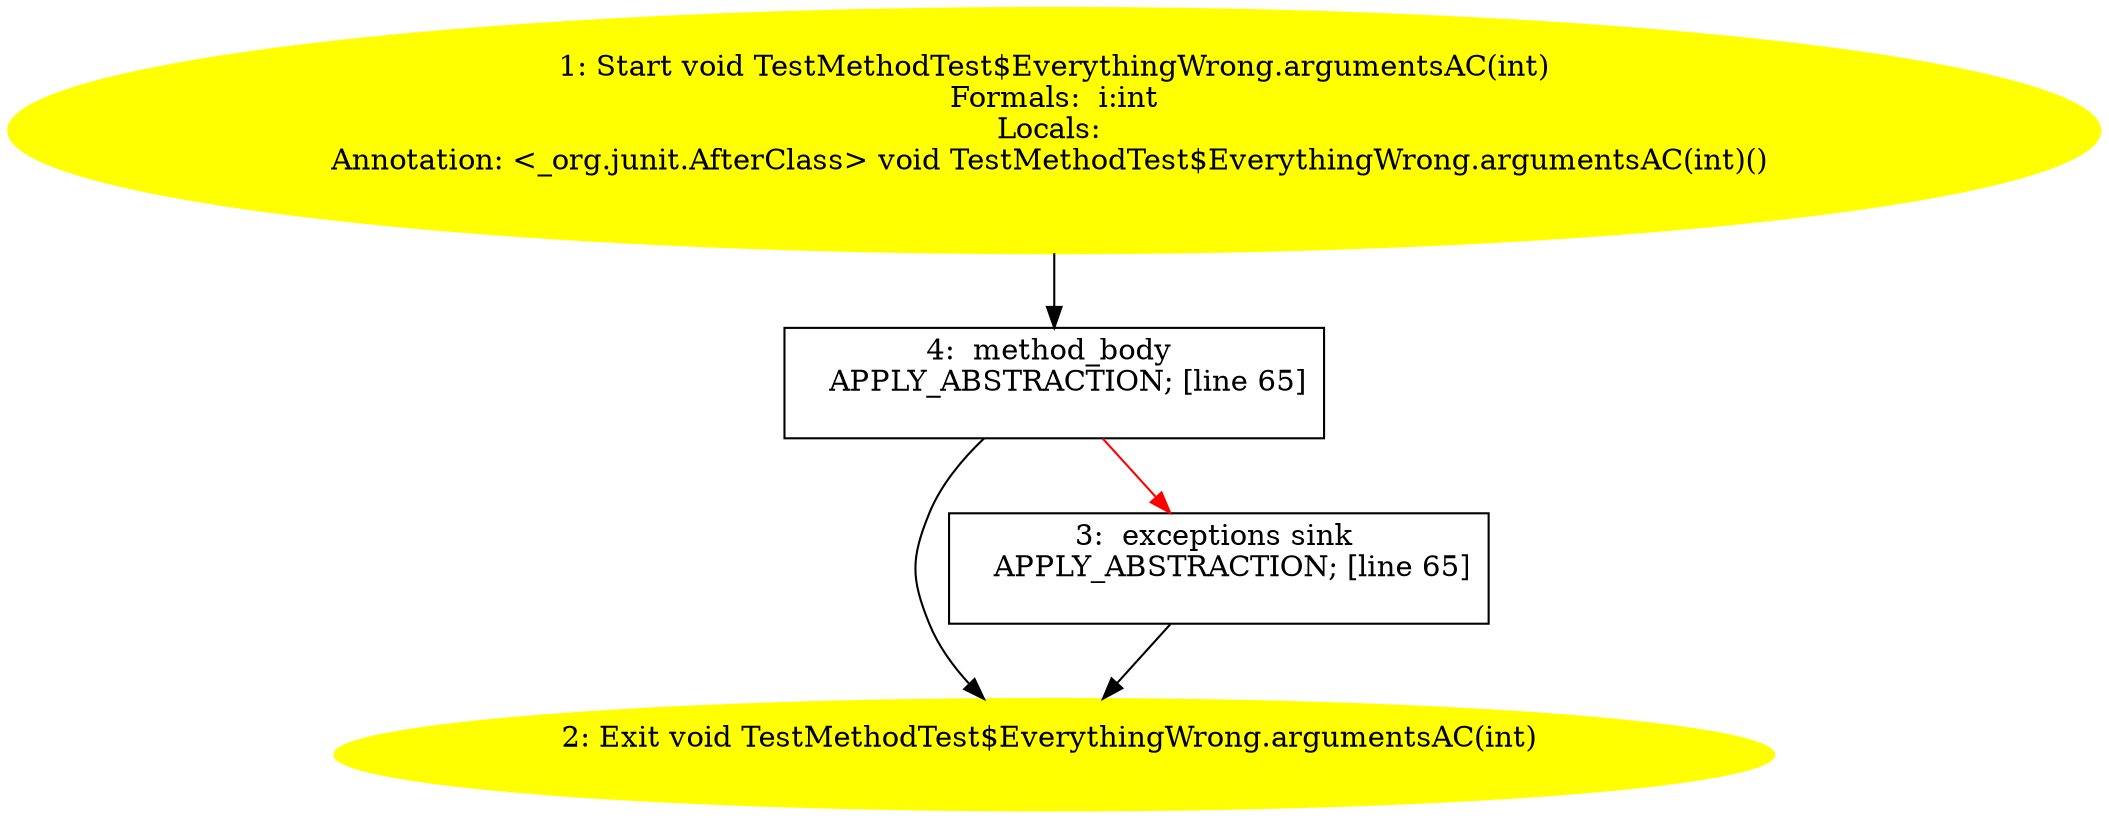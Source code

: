 /* @generated */
digraph cfg {
"org.junit.tests.running.methods.TestMethodTest$EverythingWrong.argumentsAC(int):void.d2e577c99b2023bbc89632a1a56208fb_1" [label="1: Start void TestMethodTest$EverythingWrong.argumentsAC(int)\nFormals:  i:int\nLocals: \nAnnotation: <_org.junit.AfterClass> void TestMethodTest$EverythingWrong.argumentsAC(int)() \n  " color=yellow style=filled]
	

	 "org.junit.tests.running.methods.TestMethodTest$EverythingWrong.argumentsAC(int):void.d2e577c99b2023bbc89632a1a56208fb_1" -> "org.junit.tests.running.methods.TestMethodTest$EverythingWrong.argumentsAC(int):void.d2e577c99b2023bbc89632a1a56208fb_4" ;
"org.junit.tests.running.methods.TestMethodTest$EverythingWrong.argumentsAC(int):void.d2e577c99b2023bbc89632a1a56208fb_2" [label="2: Exit void TestMethodTest$EverythingWrong.argumentsAC(int) \n  " color=yellow style=filled]
	

"org.junit.tests.running.methods.TestMethodTest$EverythingWrong.argumentsAC(int):void.d2e577c99b2023bbc89632a1a56208fb_3" [label="3:  exceptions sink \n   APPLY_ABSTRACTION; [line 65]\n " shape="box"]
	

	 "org.junit.tests.running.methods.TestMethodTest$EverythingWrong.argumentsAC(int):void.d2e577c99b2023bbc89632a1a56208fb_3" -> "org.junit.tests.running.methods.TestMethodTest$EverythingWrong.argumentsAC(int):void.d2e577c99b2023bbc89632a1a56208fb_2" ;
"org.junit.tests.running.methods.TestMethodTest$EverythingWrong.argumentsAC(int):void.d2e577c99b2023bbc89632a1a56208fb_4" [label="4:  method_body \n   APPLY_ABSTRACTION; [line 65]\n " shape="box"]
	

	 "org.junit.tests.running.methods.TestMethodTest$EverythingWrong.argumentsAC(int):void.d2e577c99b2023bbc89632a1a56208fb_4" -> "org.junit.tests.running.methods.TestMethodTest$EverythingWrong.argumentsAC(int):void.d2e577c99b2023bbc89632a1a56208fb_2" ;
	 "org.junit.tests.running.methods.TestMethodTest$EverythingWrong.argumentsAC(int):void.d2e577c99b2023bbc89632a1a56208fb_4" -> "org.junit.tests.running.methods.TestMethodTest$EverythingWrong.argumentsAC(int):void.d2e577c99b2023bbc89632a1a56208fb_3" [color="red" ];
}
